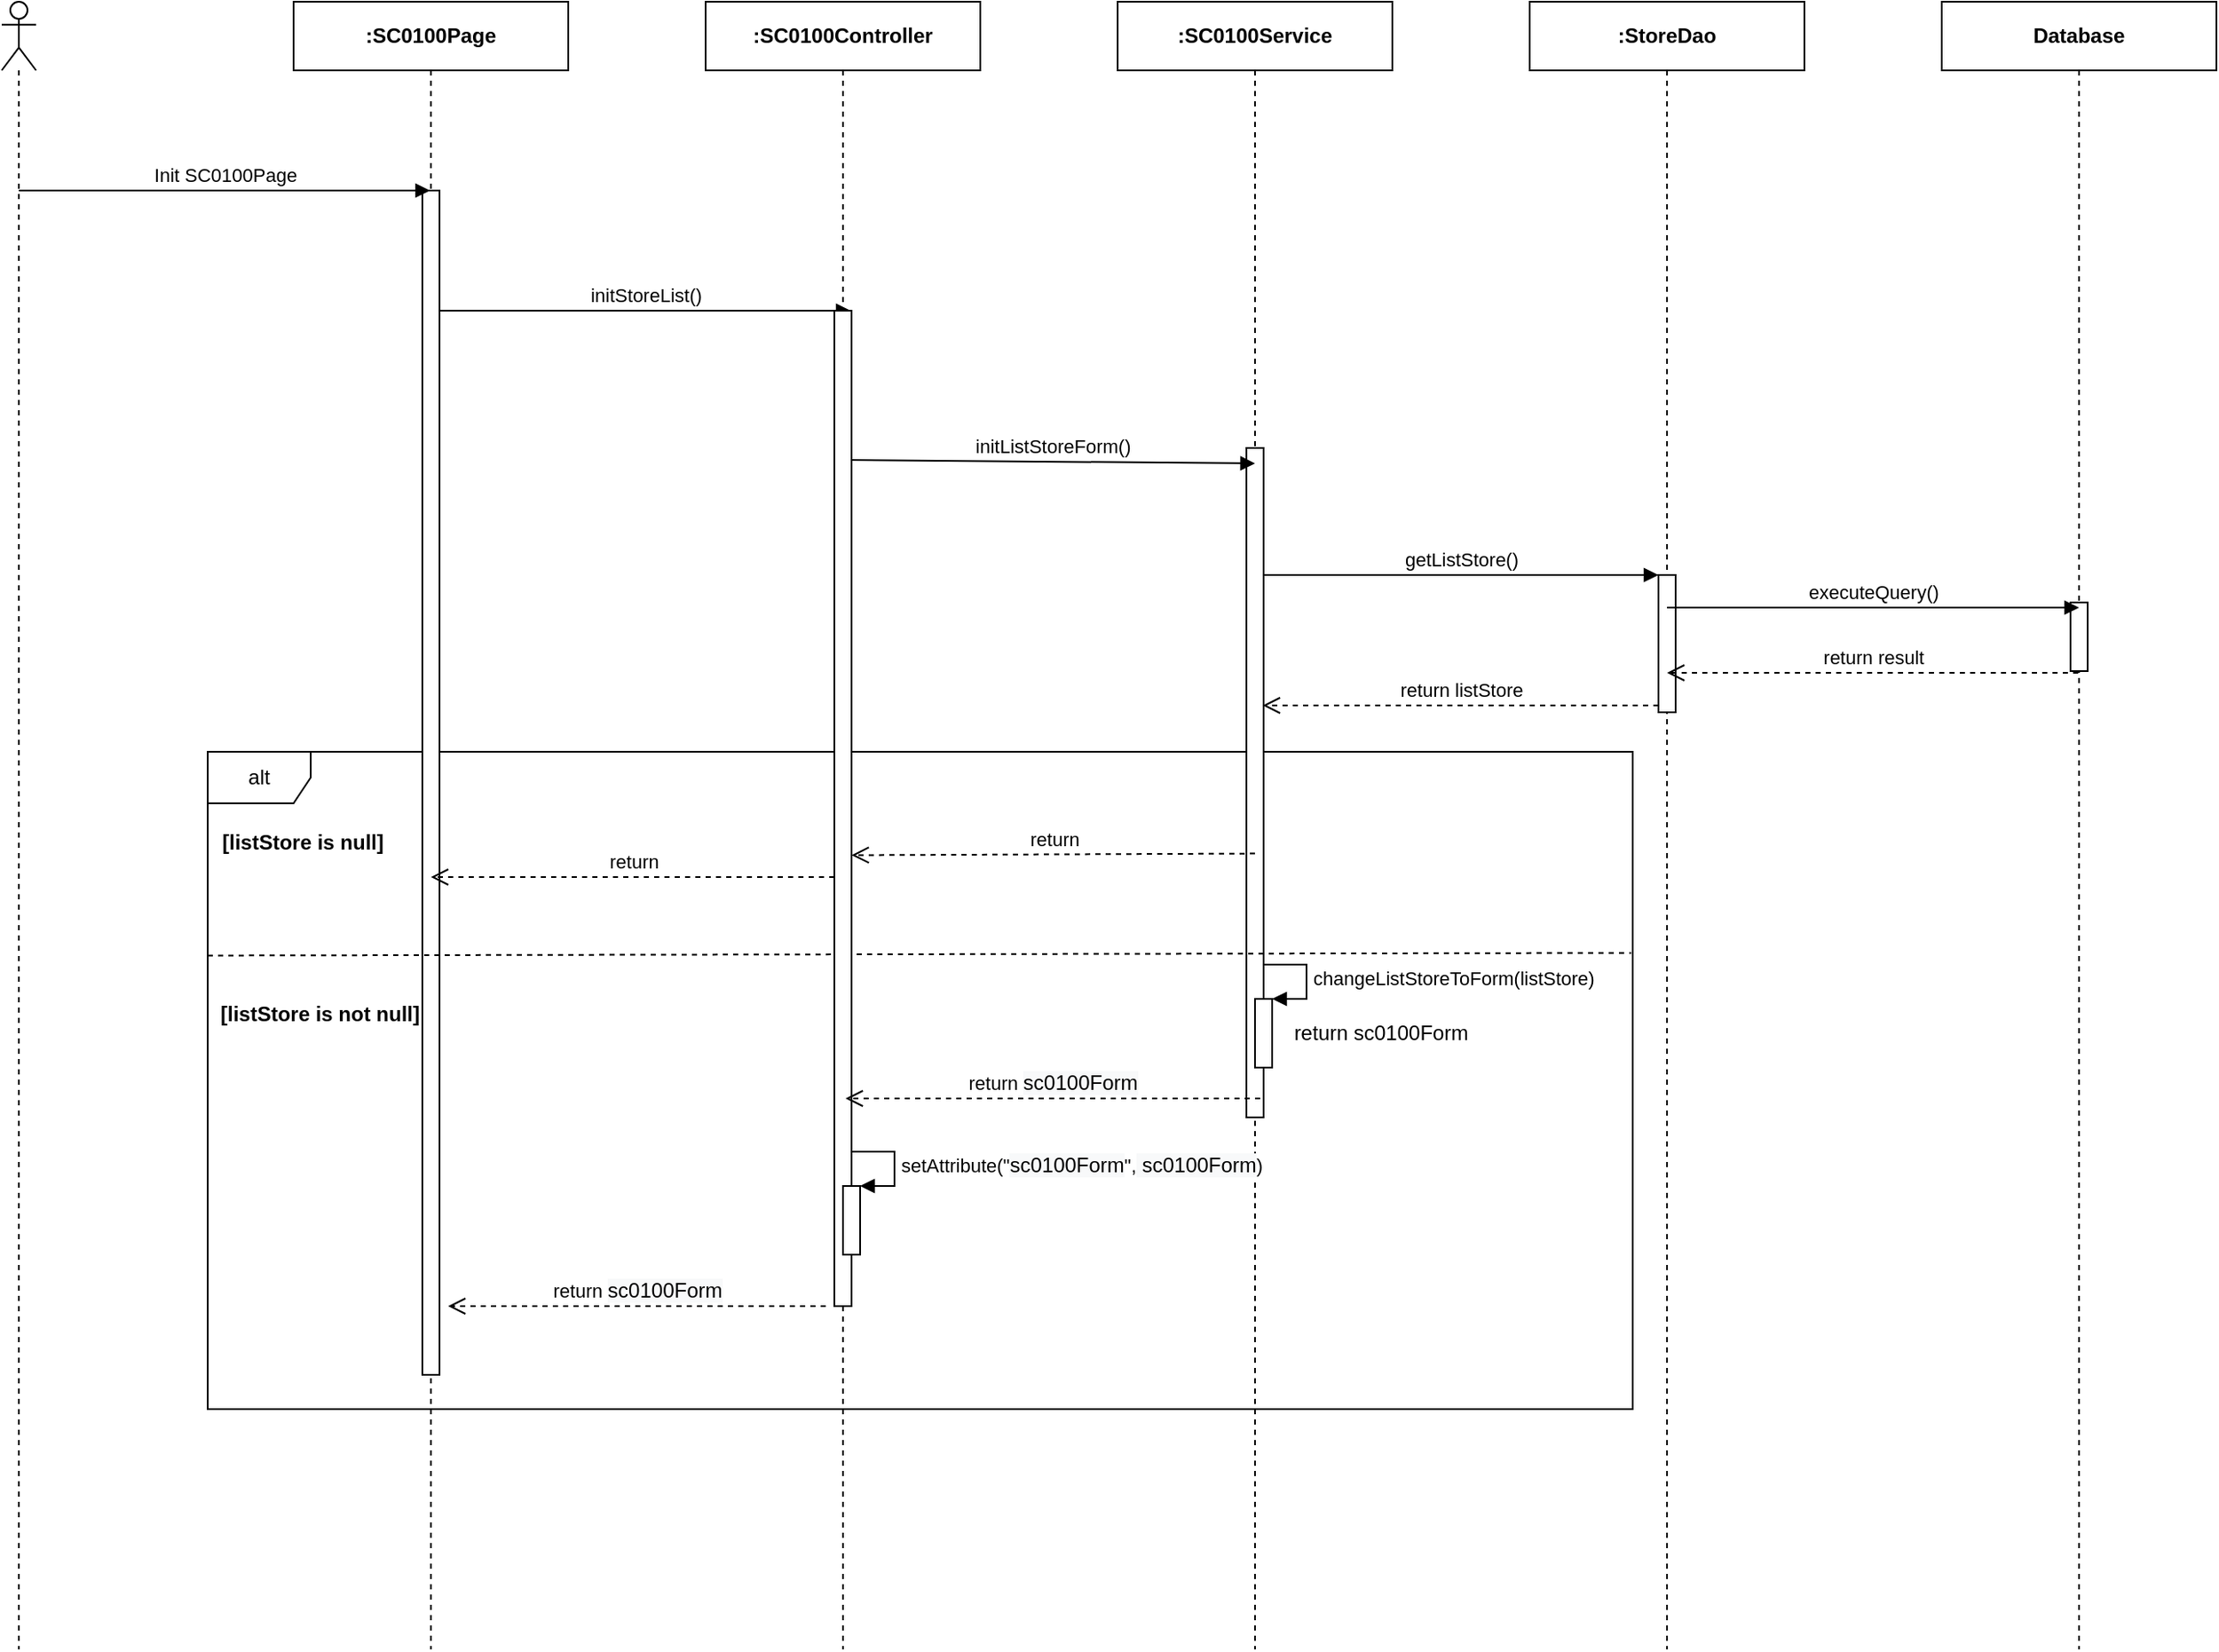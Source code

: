 <mxfile version="14.4.3" type="device" pages="4"><diagram id="wHq_GUpCLwb_WEBsNfPQ" name="Ev01"><mxGraphModel dx="1346" dy="748" grid="1" gridSize="10" guides="1" tooltips="1" connect="1" arrows="1" fold="1" page="1" pageScale="1" pageWidth="850" pageHeight="1100" math="0" shadow="0"><root><mxCell id="0"/><mxCell id="1" parent="0"/><mxCell id="9XQILMA4WKmDtfyLMb0D-90" value="alt" style="shape=umlFrame;whiteSpace=wrap;html=1;" parent="1" vertex="1"><mxGeometry x="430" y="517" width="830" height="383" as="geometry"/></mxCell><mxCell id="9XQILMA4WKmDtfyLMb0D-38" value="" style="shape=umlLifeline;participant=umlActor;perimeter=lifelinePerimeter;whiteSpace=wrap;html=1;container=1;collapsible=0;recursiveResize=0;verticalAlign=top;spacingTop=36;outlineConnect=0;" parent="1" vertex="1"><mxGeometry x="310" y="80" width="20" height="960" as="geometry"/></mxCell><mxCell id="9XQILMA4WKmDtfyLMb0D-39" value="&lt;b&gt;:SC0100Page&lt;/b&gt;" style="shape=umlLifeline;perimeter=lifelinePerimeter;whiteSpace=wrap;html=1;container=1;collapsible=0;recursiveResize=0;outlineConnect=0;" parent="1" vertex="1"><mxGeometry x="480" y="80" width="160" height="960" as="geometry"/></mxCell><mxCell id="9XQILMA4WKmDtfyLMb0D-40" value="" style="html=1;points=[];perimeter=orthogonalPerimeter;" parent="9XQILMA4WKmDtfyLMb0D-39" vertex="1"><mxGeometry x="75" y="110" width="10" height="690" as="geometry"/></mxCell><mxCell id="9XQILMA4WKmDtfyLMb0D-41" value="&lt;b&gt;:StoreDao&lt;/b&gt;" style="shape=umlLifeline;perimeter=lifelinePerimeter;whiteSpace=wrap;html=1;container=1;collapsible=0;recursiveResize=0;outlineConnect=0;" parent="1" vertex="1"><mxGeometry x="1200" y="80" width="160" height="960" as="geometry"/></mxCell><mxCell id="9XQILMA4WKmDtfyLMb0D-85" value="" style="html=1;points=[];perimeter=orthogonalPerimeter;" parent="9XQILMA4WKmDtfyLMb0D-41" vertex="1"><mxGeometry x="75" y="334" width="10" height="80" as="geometry"/></mxCell><mxCell id="9XQILMA4WKmDtfyLMb0D-42" value="&lt;b&gt;:&lt;/b&gt;&lt;b&gt;SC0100&lt;/b&gt;&lt;b&gt;Service&lt;/b&gt;" style="shape=umlLifeline;perimeter=lifelinePerimeter;whiteSpace=wrap;html=1;container=1;collapsible=0;recursiveResize=0;outlineConnect=0;" parent="1" vertex="1"><mxGeometry x="960" y="80" width="160" height="960" as="geometry"/></mxCell><mxCell id="9XQILMA4WKmDtfyLMb0D-43" value="" style="html=1;points=[];perimeter=orthogonalPerimeter;" parent="9XQILMA4WKmDtfyLMb0D-42" vertex="1"><mxGeometry x="75" y="260" width="10" height="390" as="geometry"/></mxCell><mxCell id="9XQILMA4WKmDtfyLMb0D-47" value="Init SC0100Page" style="html=1;verticalAlign=bottom;endArrow=block;" parent="1" target="9XQILMA4WKmDtfyLMb0D-39" edge="1"><mxGeometry width="80" relative="1" as="geometry"><mxPoint x="320" y="190" as="sourcePoint"/><mxPoint x="400" y="190" as="targetPoint"/></mxGeometry></mxCell><mxCell id="9XQILMA4WKmDtfyLMb0D-48" value="initStoreList()" style="html=1;verticalAlign=bottom;endArrow=block;" parent="1" edge="1"><mxGeometry width="80" relative="1" as="geometry"><mxPoint x="565" y="260.0" as="sourcePoint"/><mxPoint x="804.5" y="260.0" as="targetPoint"/></mxGeometry></mxCell><mxCell id="9XQILMA4WKmDtfyLMb0D-56" value="initListStoreForm()" style="html=1;verticalAlign=bottom;endArrow=block;" parent="1" edge="1"><mxGeometry relative="1" as="geometry"><mxPoint x="805" y="347.0" as="sourcePoint"/><mxPoint x="1040" y="349" as="targetPoint"/></mxGeometry></mxCell><mxCell id="9XQILMA4WKmDtfyLMb0D-86" value="getListStore()" style="html=1;verticalAlign=bottom;endArrow=block;entryX=0;entryY=0;" parent="1" target="9XQILMA4WKmDtfyLMb0D-85" edge="1"><mxGeometry relative="1" as="geometry"><mxPoint x="1044.5" y="414" as="sourcePoint"/></mxGeometry></mxCell><mxCell id="9XQILMA4WKmDtfyLMb0D-87" value="return listStore" style="html=1;verticalAlign=bottom;endArrow=open;dashed=1;endSize=8;exitX=0;exitY=0.95;" parent="1" source="9XQILMA4WKmDtfyLMb0D-85" edge="1"><mxGeometry relative="1" as="geometry"><mxPoint x="1044.5" y="490" as="targetPoint"/></mxGeometry></mxCell><mxCell id="9XQILMA4WKmDtfyLMb0D-91" value="[listStore is not null]" style="text;html=1;align=center;verticalAlign=middle;resizable=0;points=[];autosize=1;fontStyle=1" parent="1" vertex="1"><mxGeometry x="430" y="660" width="130" height="20" as="geometry"/></mxCell><mxCell id="WH385wiq3XeeZj-4mPaq-1" value="&lt;b&gt;Database&lt;/b&gt;" style="shape=umlLifeline;perimeter=lifelinePerimeter;whiteSpace=wrap;html=1;container=1;collapsible=0;recursiveResize=0;outlineConnect=0;" parent="1" vertex="1"><mxGeometry x="1440" y="80" width="160" height="960" as="geometry"/></mxCell><mxCell id="WH385wiq3XeeZj-4mPaq-2" value="" style="html=1;points=[];perimeter=orthogonalPerimeter;" parent="WH385wiq3XeeZj-4mPaq-1" vertex="1"><mxGeometry x="75" y="350" width="10" height="40" as="geometry"/></mxCell><mxCell id="WH385wiq3XeeZj-4mPaq-3" value="executeQuery()" style="html=1;verticalAlign=bottom;endArrow=block;" parent="1" edge="1"><mxGeometry relative="1" as="geometry"><mxPoint x="1280" y="433" as="sourcePoint"/><mxPoint x="1520" y="433" as="targetPoint"/></mxGeometry></mxCell><mxCell id="WH385wiq3XeeZj-4mPaq-4" value="return result" style="html=1;verticalAlign=bottom;endArrow=open;dashed=1;endSize=8;" parent="1" source="WH385wiq3XeeZj-4mPaq-1" edge="1"><mxGeometry relative="1" as="geometry"><mxPoint x="1280" y="471" as="targetPoint"/><mxPoint x="1510.5" y="471.0" as="sourcePoint"/></mxGeometry></mxCell><mxCell id="WH385wiq3XeeZj-4mPaq-6" value="return" style="html=1;verticalAlign=bottom;endArrow=open;dashed=1;endSize=8;entryX=1;entryY=0.547;entryDx=0;entryDy=0;entryPerimeter=0;" parent="1" target="9XQILMA4WKmDtfyLMb0D-46" edge="1"><mxGeometry relative="1" as="geometry"><mxPoint x="798.5" y="576.29" as="targetPoint"/><mxPoint x="1040" y="576.29" as="sourcePoint"/></mxGeometry></mxCell><mxCell id="WH385wiq3XeeZj-4mPaq-8" value="" style="endArrow=none;dashed=1;html=1;exitX=0;exitY=0.31;exitDx=0;exitDy=0;exitPerimeter=0;entryX=0.999;entryY=0.306;entryDx=0;entryDy=0;entryPerimeter=0;" parent="1" source="9XQILMA4WKmDtfyLMb0D-90" target="9XQILMA4WKmDtfyLMb0D-90" edge="1"><mxGeometry width="50" height="50" relative="1" as="geometry"><mxPoint x="930" y="660" as="sourcePoint"/><mxPoint x="980" y="610" as="targetPoint"/></mxGeometry></mxCell><mxCell id="WH385wiq3XeeZj-4mPaq-9" value="[listStore is null]" style="text;html=1;align=center;verticalAlign=middle;resizable=0;points=[];autosize=1;fontStyle=1" parent="1" vertex="1"><mxGeometry x="430" y="560" width="110" height="20" as="geometry"/></mxCell><mxCell id="boW8VJkFCoi7KBbxga1j-1" value="return" style="html=1;verticalAlign=bottom;endArrow=open;dashed=1;endSize=8;" parent="1" edge="1"><mxGeometry relative="1" as="geometry"><mxPoint x="795" y="590.0" as="sourcePoint"/><mxPoint x="560" y="590.0" as="targetPoint"/></mxGeometry></mxCell><mxCell id="4w88_kXgNoI5SSTkoa3y-1" value="return&amp;nbsp;&lt;span style=&quot;font-size: 12px ; background-color: rgb(248 , 249 , 250)&quot;&gt;sc0100Form&lt;/span&gt;" style="html=1;verticalAlign=bottom;endArrow=open;dashed=1;endSize=8;" parent="1" edge="1"><mxGeometry relative="1" as="geometry"><mxPoint x="570" y="840.0" as="targetPoint"/><mxPoint x="790" y="840" as="sourcePoint"/></mxGeometry></mxCell><mxCell id="9XQILMA4WKmDtfyLMb0D-45" value="&lt;b&gt;:SC0100Controller&lt;/b&gt;" style="shape=umlLifeline;perimeter=lifelinePerimeter;whiteSpace=wrap;html=1;container=1;collapsible=0;recursiveResize=0;outlineConnect=0;" parent="1" vertex="1"><mxGeometry x="720" y="80" width="160" height="960" as="geometry"/></mxCell><mxCell id="9XQILMA4WKmDtfyLMb0D-46" value="" style="html=1;points=[];perimeter=orthogonalPerimeter;" parent="9XQILMA4WKmDtfyLMb0D-45" vertex="1"><mxGeometry x="75" y="180" width="10" height="580" as="geometry"/></mxCell><mxCell id="9XQILMA4WKmDtfyLMb0D-57" value="return&amp;nbsp;&lt;span style=&quot;font-size: 12px ; background-color: rgb(248 , 249 , 250)&quot;&gt;sc0100Form&lt;/span&gt;" style="html=1;verticalAlign=bottom;endArrow=open;dashed=1;endSize=8;" parent="9XQILMA4WKmDtfyLMb0D-45" edge="1"><mxGeometry relative="1" as="geometry"><mxPoint x="81.5" y="639.0" as="targetPoint"/><mxPoint x="323" y="639" as="sourcePoint"/></mxGeometry></mxCell><mxCell id="9XQILMA4WKmDtfyLMb0D-92" value="" style="html=1;points=[];perimeter=orthogonalPerimeter;" parent="9XQILMA4WKmDtfyLMb0D-45" vertex="1"><mxGeometry x="320" y="581" width="10" height="40" as="geometry"/></mxCell><mxCell id="9XQILMA4WKmDtfyLMb0D-93" value="changeListStoreToForm(listStore)" style="edgeStyle=orthogonalEdgeStyle;html=1;align=left;spacingLeft=2;endArrow=block;rounded=0;entryX=1;entryY=0;" parent="9XQILMA4WKmDtfyLMb0D-45" target="9XQILMA4WKmDtfyLMb0D-92" edge="1"><mxGeometry relative="1" as="geometry"><mxPoint x="325" y="561" as="sourcePoint"/><Array as="points"><mxPoint x="350" y="561"/></Array></mxGeometry></mxCell><mxCell id="9XQILMA4WKmDtfyLMb0D-94" value="return sc0100Form" style="text;html=1;align=center;verticalAlign=middle;resizable=0;points=[];autosize=1;" parent="9XQILMA4WKmDtfyLMb0D-45" vertex="1"><mxGeometry x="333" y="591" width="120" height="20" as="geometry"/></mxCell><mxCell id="VSy7V-Xxc6miSWevVXyU-4" value="" style="html=1;points=[];perimeter=orthogonalPerimeter;" parent="1" vertex="1"><mxGeometry x="800" y="770.0" width="10" height="40" as="geometry"/></mxCell><mxCell id="VSy7V-Xxc6miSWevVXyU-5" value="&lt;div style=&quot;text-align: center&quot;&gt;setAttribute(&quot;&lt;span style=&quot;font-size: 12px ; text-align: center ; background-color: rgb(248 , 249 , 250)&quot;&gt;sc0100Form&lt;/span&gt;&quot;,&lt;span style=&quot;font-size: 12px ; background-color: rgb(248 , 249 , 250)&quot;&gt;&amp;nbsp;sc0100Form&lt;/span&gt;)&lt;/div&gt;" style="edgeStyle=orthogonalEdgeStyle;html=1;align=left;spacingLeft=2;endArrow=block;rounded=0;entryX=1;entryY=0;" parent="1" target="VSy7V-Xxc6miSWevVXyU-4" edge="1"><mxGeometry relative="1" as="geometry"><mxPoint x="805" y="750" as="sourcePoint"/><Array as="points"><mxPoint x="830" y="750.0"/></Array></mxGeometry></mxCell></root></mxGraphModel></diagram><diagram id="xNmE829zPFjfLz6cjMA8" name="Ev02"><mxGraphModel dx="1346" dy="748" grid="1" gridSize="10" guides="1" tooltips="1" connect="1" arrows="1" fold="1" page="1" pageScale="1" pageWidth="850" pageHeight="1100" math="0" shadow="0"><root><mxCell id="YrnJ8M4rHQbon-d3SkMp-0"/><mxCell id="YrnJ8M4rHQbon-d3SkMp-1" parent="YrnJ8M4rHQbon-d3SkMp-0"/><mxCell id="sQ26h-Pe0SNky6DF2hsJ-31" value="alt" style="shape=umlFrame;whiteSpace=wrap;html=1;" parent="YrnJ8M4rHQbon-d3SkMp-1" vertex="1"><mxGeometry x="240" y="300" width="1370" height="980" as="geometry"/></mxCell><mxCell id="QVYMBbnZmLVDujNtarnH-0" value="alt" style="shape=umlFrame;whiteSpace=wrap;html=1;" parent="YrnJ8M4rHQbon-d3SkMp-1" vertex="1"><mxGeometry x="430" y="800" width="830" height="320" as="geometry"/></mxCell><mxCell id="sQ26h-Pe0SNky6DF2hsJ-0" value="" style="shape=umlLifeline;participant=umlActor;perimeter=lifelinePerimeter;whiteSpace=wrap;html=1;container=1;collapsible=0;recursiveResize=0;verticalAlign=top;spacingTop=36;outlineConnect=0;" parent="YrnJ8M4rHQbon-d3SkMp-1" vertex="1"><mxGeometry x="310" y="80" width="20" height="1200" as="geometry"/></mxCell><mxCell id="sQ26h-Pe0SNky6DF2hsJ-1" value="&lt;b&gt;:SC0100Page&lt;/b&gt;" style="shape=umlLifeline;perimeter=lifelinePerimeter;whiteSpace=wrap;html=1;container=1;collapsible=0;recursiveResize=0;outlineConnect=0;" parent="YrnJ8M4rHQbon-d3SkMp-1" vertex="1"><mxGeometry x="480" y="80" width="160" height="1200" as="geometry"/></mxCell><mxCell id="sQ26h-Pe0SNky6DF2hsJ-2" value="" style="html=1;points=[];perimeter=orthogonalPerimeter;" parent="sQ26h-Pe0SNky6DF2hsJ-1" vertex="1"><mxGeometry x="75" y="110" width="10" height="910" as="geometry"/></mxCell><mxCell id="sQ26h-Pe0SNky6DF2hsJ-3" value="&lt;b&gt;:StoreDao&lt;/b&gt;" style="shape=umlLifeline;perimeter=lifelinePerimeter;whiteSpace=wrap;html=1;container=1;collapsible=0;recursiveResize=0;outlineConnect=0;" parent="YrnJ8M4rHQbon-d3SkMp-1" vertex="1"><mxGeometry x="1200" y="80" width="160" height="1200" as="geometry"/></mxCell><mxCell id="sQ26h-Pe0SNky6DF2hsJ-4" value="" style="html=1;points=[];perimeter=orthogonalPerimeter;" parent="sQ26h-Pe0SNky6DF2hsJ-3" vertex="1"><mxGeometry x="75" y="592" width="10" height="80" as="geometry"/></mxCell><mxCell id="sQ26h-Pe0SNky6DF2hsJ-5" value="&lt;b&gt;:&lt;/b&gt;&lt;b&gt;SC0100&lt;/b&gt;&lt;b&gt;Service&lt;/b&gt;" style="shape=umlLifeline;perimeter=lifelinePerimeter;whiteSpace=wrap;html=1;container=1;collapsible=0;recursiveResize=0;outlineConnect=0;" parent="YrnJ8M4rHQbon-d3SkMp-1" vertex="1"><mxGeometry x="960" y="80" width="160" height="1200" as="geometry"/></mxCell><mxCell id="sQ26h-Pe0SNky6DF2hsJ-6" value="" style="html=1;points=[];perimeter=orthogonalPerimeter;" parent="sQ26h-Pe0SNky6DF2hsJ-5" vertex="1"><mxGeometry x="75" y="518" width="10" height="402" as="geometry"/></mxCell><mxCell id="sQ26h-Pe0SNky6DF2hsJ-7" value="&lt;b&gt;:SC0100Controller&lt;/b&gt;" style="shape=umlLifeline;perimeter=lifelinePerimeter;whiteSpace=wrap;html=1;container=1;collapsible=0;recursiveResize=0;outlineConnect=0;" parent="YrnJ8M4rHQbon-d3SkMp-1" vertex="1"><mxGeometry x="720" y="80" width="160" height="1200" as="geometry"/></mxCell><mxCell id="sQ26h-Pe0SNky6DF2hsJ-8" value="" style="html=1;points=[];perimeter=orthogonalPerimeter;" parent="sQ26h-Pe0SNky6DF2hsJ-7" vertex="1"><mxGeometry x="75" y="438" width="10" height="572" as="geometry"/></mxCell><mxCell id="sQ26h-Pe0SNky6DF2hsJ-11" value="Click Button Search" style="html=1;verticalAlign=bottom;endArrow=block;" parent="YrnJ8M4rHQbon-d3SkMp-1" target="sQ26h-Pe0SNky6DF2hsJ-1" edge="1"><mxGeometry width="80" relative="1" as="geometry"><mxPoint x="320" y="190" as="sourcePoint"/><mxPoint x="400" y="190" as="targetPoint"/></mxGeometry></mxCell><mxCell id="sQ26h-Pe0SNky6DF2hsJ-12" value="doSearch&lt;span style=&quot;text-align: left&quot;&gt;Store&lt;/span&gt;(param)" style="html=1;verticalAlign=bottom;endArrow=block;" parent="YrnJ8M4rHQbon-d3SkMp-1" edge="1"><mxGeometry width="80" relative="1" as="geometry"><mxPoint x="565" y="518.0" as="sourcePoint"/><mxPoint x="804.5" y="518.0" as="targetPoint"/></mxGeometry></mxCell><mxCell id="sQ26h-Pe0SNky6DF2hsJ-13" value="doSearch&lt;span style=&quot;text-align: left&quot;&gt;Store&lt;/span&gt;(param)" style="html=1;verticalAlign=bottom;endArrow=block;" parent="YrnJ8M4rHQbon-d3SkMp-1" edge="1"><mxGeometry relative="1" as="geometry"><mxPoint x="805" y="605.0" as="sourcePoint"/><mxPoint x="1040" y="607" as="targetPoint"/></mxGeometry></mxCell><mxCell id="sQ26h-Pe0SNky6DF2hsJ-15" value="return" style="html=1;verticalAlign=bottom;endArrow=open;dashed=1;endSize=8;" parent="YrnJ8M4rHQbon-d3SkMp-1" edge="1"><mxGeometry relative="1" as="geometry"><mxPoint x="800" y="870.0" as="sourcePoint"/><mxPoint x="565" y="870.0" as="targetPoint"/></mxGeometry></mxCell><mxCell id="sQ26h-Pe0SNky6DF2hsJ-17" value="doSearch&lt;span style=&quot;text-align: left&quot;&gt;Store&lt;/span&gt;(param)" style="html=1;verticalAlign=bottom;endArrow=block;entryX=0;entryY=0;" parent="YrnJ8M4rHQbon-d3SkMp-1" target="sQ26h-Pe0SNky6DF2hsJ-4" edge="1"><mxGeometry relative="1" as="geometry"><mxPoint x="1044.5" y="672" as="sourcePoint"/></mxGeometry></mxCell><mxCell id="sQ26h-Pe0SNky6DF2hsJ-18" value="return listStore" style="html=1;verticalAlign=bottom;endArrow=open;dashed=1;endSize=8;exitX=0;exitY=0.95;" parent="YrnJ8M4rHQbon-d3SkMp-1" source="sQ26h-Pe0SNky6DF2hsJ-4" edge="1"><mxGeometry relative="1" as="geometry"><mxPoint x="1044.5" y="748" as="targetPoint"/></mxGeometry></mxCell><mxCell id="sQ26h-Pe0SNky6DF2hsJ-24" value="" style="html=1;points=[];perimeter=orthogonalPerimeter;" parent="YrnJ8M4rHQbon-d3SkMp-1" vertex="1"><mxGeometry x="560" y="250" width="10" height="40" as="geometry"/></mxCell><mxCell id="sQ26h-Pe0SNky6DF2hsJ-25" value="checkForm()" style="edgeStyle=orthogonalEdgeStyle;html=1;align=left;spacingLeft=2;endArrow=block;rounded=0;entryX=1;entryY=0;" parent="YrnJ8M4rHQbon-d3SkMp-1" target="sQ26h-Pe0SNky6DF2hsJ-24" edge="1"><mxGeometry relative="1" as="geometry"><mxPoint x="565" y="230" as="sourcePoint"/><Array as="points"><mxPoint x="590" y="230"/></Array></mxGeometry></mxCell><mxCell id="sQ26h-Pe0SNky6DF2hsJ-26" value="return checkRes" style="text;html=1;align=center;verticalAlign=middle;resizable=0;points=[];autosize=1;" parent="YrnJ8M4rHQbon-d3SkMp-1" vertex="1"><mxGeometry x="570" y="250" width="100" height="20" as="geometry"/></mxCell><mxCell id="sQ26h-Pe0SNky6DF2hsJ-27" value="&lt;b&gt;[checkRes is false]&lt;/b&gt;" style="text;html=1;align=center;verticalAlign=middle;resizable=0;points=[];autosize=1;" parent="YrnJ8M4rHQbon-d3SkMp-1" vertex="1"><mxGeometry x="377.5" y="318" width="120" height="20" as="geometry"/></mxCell><mxCell id="sQ26h-Pe0SNky6DF2hsJ-28" value="" style="html=1;points=[];perimeter=orthogonalPerimeter;" parent="YrnJ8M4rHQbon-d3SkMp-1" vertex="1"><mxGeometry x="560" y="360" width="10" height="40" as="geometry"/></mxCell><mxCell id="sQ26h-Pe0SNky6DF2hsJ-29" value="setAttribute(error,msg)" style="edgeStyle=orthogonalEdgeStyle;html=1;align=left;spacingLeft=2;endArrow=block;rounded=0;entryX=1;entryY=0;" parent="YrnJ8M4rHQbon-d3SkMp-1" target="sQ26h-Pe0SNky6DF2hsJ-28" edge="1"><mxGeometry relative="1" as="geometry"><mxPoint x="565" y="340" as="sourcePoint"/><Array as="points"><mxPoint x="590" y="340"/></Array></mxGeometry></mxCell><mxCell id="sQ26h-Pe0SNky6DF2hsJ-32" value="" style="endArrow=none;dashed=1;html=1;exitX=0;exitY=0.126;exitDx=0;exitDy=0;exitPerimeter=0;entryX=1.003;entryY=0.15;entryDx=0;entryDy=0;entryPerimeter=0;" parent="YrnJ8M4rHQbon-d3SkMp-1" target="sQ26h-Pe0SNky6DF2hsJ-31" edge="1"><mxGeometry width="50" height="50" relative="1" as="geometry"><mxPoint x="240" y="447.36" as="sourcePoint"/><mxPoint x="1360" y="446" as="targetPoint"/></mxGeometry></mxCell><mxCell id="WDjCTiTvZcfJaQpKvJBb-0" value="&lt;b&gt;[checkRes is true]&lt;/b&gt;" style="text;html=1;align=center;verticalAlign=middle;resizable=0;points=[];autosize=1;" parent="YrnJ8M4rHQbon-d3SkMp-1" vertex="1"><mxGeometry x="377.5" y="464" width="120" height="20" as="geometry"/></mxCell><mxCell id="ABd8y5h7HuWktybN86do-0" value="&lt;b&gt;Database&lt;/b&gt;" style="shape=umlLifeline;perimeter=lifelinePerimeter;whiteSpace=wrap;html=1;container=1;collapsible=0;recursiveResize=0;outlineConnect=0;" parent="YrnJ8M4rHQbon-d3SkMp-1" vertex="1"><mxGeometry x="1440" y="80" width="160" height="1200" as="geometry"/></mxCell><mxCell id="ABd8y5h7HuWktybN86do-1" value="" style="html=1;points=[];perimeter=orthogonalPerimeter;" parent="ABd8y5h7HuWktybN86do-0" vertex="1"><mxGeometry x="75" y="610" width="10" height="40" as="geometry"/></mxCell><mxCell id="ABd8y5h7HuWktybN86do-2" value="executeQuery()" style="html=1;verticalAlign=bottom;endArrow=block;" parent="YrnJ8M4rHQbon-d3SkMp-1" edge="1"><mxGeometry relative="1" as="geometry"><mxPoint x="1280" y="693" as="sourcePoint"/><mxPoint x="1520" y="693" as="targetPoint"/></mxGeometry></mxCell><mxCell id="obUDDUpchN8RsMKQFKgT-0" value="return result" style="html=1;verticalAlign=bottom;endArrow=open;dashed=1;endSize=8;" parent="YrnJ8M4rHQbon-d3SkMp-1" edge="1"><mxGeometry relative="1" as="geometry"><mxPoint x="1280" y="730" as="targetPoint"/><mxPoint x="1514.5" y="730" as="sourcePoint"/></mxGeometry></mxCell><mxCell id="QVYMBbnZmLVDujNtarnH-3" value="return&amp;nbsp;&lt;span style=&quot;font-size: 12px ; background-color: rgb(248 , 249 , 250)&quot;&gt;sc0100Form&lt;/span&gt;" style="html=1;verticalAlign=bottom;endArrow=open;dashed=1;endSize=8;" parent="YrnJ8M4rHQbon-d3SkMp-1" edge="1"><mxGeometry relative="1" as="geometry"><mxPoint x="801.5" y="983.0" as="targetPoint"/><mxPoint x="1043" y="983" as="sourcePoint"/></mxGeometry></mxCell><mxCell id="QVYMBbnZmLVDujNtarnH-4" value="" style="html=1;points=[];perimeter=orthogonalPerimeter;" parent="YrnJ8M4rHQbon-d3SkMp-1" vertex="1"><mxGeometry x="1040" y="934" width="10" height="40" as="geometry"/></mxCell><mxCell id="QVYMBbnZmLVDujNtarnH-5" value="changeListStoreToForm(listStore)" style="edgeStyle=orthogonalEdgeStyle;html=1;align=left;spacingLeft=2;endArrow=block;rounded=0;entryX=1;entryY=0;" parent="YrnJ8M4rHQbon-d3SkMp-1" target="QVYMBbnZmLVDujNtarnH-4" edge="1"><mxGeometry relative="1" as="geometry"><mxPoint x="1045" y="914" as="sourcePoint"/><Array as="points"><mxPoint x="1070" y="914"/></Array></mxGeometry></mxCell><mxCell id="QVYMBbnZmLVDujNtarnH-6" value="return sc0100Form" style="text;html=1;align=center;verticalAlign=middle;resizable=0;points=[];autosize=1;" parent="YrnJ8M4rHQbon-d3SkMp-1" vertex="1"><mxGeometry x="1053" y="944" width="120" height="20" as="geometry"/></mxCell><mxCell id="QVYMBbnZmLVDujNtarnH-7" value="[listStore is not null]" style="text;html=1;align=center;verticalAlign=middle;resizable=0;points=[];autosize=1;fontStyle=1" parent="YrnJ8M4rHQbon-d3SkMp-1" vertex="1"><mxGeometry x="430" y="944" width="130" height="20" as="geometry"/></mxCell><mxCell id="QVYMBbnZmLVDujNtarnH-8" value="return" style="html=1;verticalAlign=bottom;endArrow=open;dashed=1;endSize=8;" parent="YrnJ8M4rHQbon-d3SkMp-1" edge="1"><mxGeometry relative="1" as="geometry"><mxPoint x="798.5" y="849.29" as="targetPoint"/><mxPoint x="1040" y="849.29" as="sourcePoint"/></mxGeometry></mxCell><mxCell id="QVYMBbnZmLVDujNtarnH-10" value="[listStore is null]" style="text;html=1;align=center;verticalAlign=middle;resizable=0;points=[];autosize=1;fontStyle=1" parent="YrnJ8M4rHQbon-d3SkMp-1" vertex="1"><mxGeometry x="430" y="830" width="110" height="20" as="geometry"/></mxCell><mxCell id="RnQi4VhDV2aZVSUBjope-0" value="return&amp;nbsp;&lt;span style=&quot;font-size: 12px ; background-color: rgb(248 , 249 , 250)&quot;&gt;sc0100Form&lt;/span&gt;" style="html=1;verticalAlign=bottom;endArrow=open;dashed=1;endSize=8;" parent="YrnJ8M4rHQbon-d3SkMp-1" edge="1"><mxGeometry relative="1" as="geometry"><mxPoint x="570" y="1090.0" as="targetPoint"/><mxPoint x="791.5" y="1090" as="sourcePoint"/><Array as="points"><mxPoint x="690" y="1090"/></Array></mxGeometry></mxCell><mxCell id="QVYMBbnZmLVDujNtarnH-9" value="" style="endArrow=none;dashed=1;html=1;exitX=0;exitY=0.31;exitDx=0;exitDy=0;exitPerimeter=0;entryX=0.999;entryY=0.306;entryDx=0;entryDy=0;entryPerimeter=0;" parent="YrnJ8M4rHQbon-d3SkMp-1" source="QVYMBbnZmLVDujNtarnH-0" target="QVYMBbnZmLVDujNtarnH-0" edge="1"><mxGeometry width="50" height="50" relative="1" as="geometry"><mxPoint x="930" y="933" as="sourcePoint"/><mxPoint x="980" y="883" as="targetPoint"/></mxGeometry></mxCell><mxCell id="o-gyX7JKvcAxqtryANx7-0" value="" style="html=1;points=[];perimeter=orthogonalPerimeter;" parent="YrnJ8M4rHQbon-d3SkMp-1" vertex="1"><mxGeometry x="800" y="1030" width="10" height="40" as="geometry"/></mxCell><mxCell id="o-gyX7JKvcAxqtryANx7-1" value="setAttribute(&quot;&lt;span style=&quot;font-size: 12px ; text-align: center ; background-color: rgb(248 , 249 , 250)&quot;&gt;sc0100Form&lt;/span&gt;&quot;,&lt;span style=&quot;font-size: 12px ; text-align: center ; background-color: rgb(248 , 249 , 250)&quot;&gt;sc0100Form&lt;/span&gt;)" style="edgeStyle=orthogonalEdgeStyle;html=1;align=left;spacingLeft=2;endArrow=block;rounded=0;entryX=1;entryY=0;" parent="YrnJ8M4rHQbon-d3SkMp-1" target="o-gyX7JKvcAxqtryANx7-0" edge="1"><mxGeometry relative="1" as="geometry"><mxPoint x="805" y="1010" as="sourcePoint"/><Array as="points"><mxPoint x="830" y="1010.0"/></Array></mxGeometry></mxCell></root></mxGraphModel></diagram><diagram id="liuN8tBjPDXeYAoQYkZP" name="Ev03"><mxGraphModel dx="1346" dy="748" grid="1" gridSize="10" guides="1" tooltips="1" connect="1" arrows="1" fold="1" page="1" pageScale="1" pageWidth="850" pageHeight="1100" math="0" shadow="0"><root><mxCell id="62_XmS3_j5A-q7PGP0yd-0"/><mxCell id="62_XmS3_j5A-q7PGP0yd-1" parent="62_XmS3_j5A-q7PGP0yd-0"/><mxCell id="LZCd8p4bOD--HeQ5prAU-0" value="" style="shape=umlLifeline;participant=umlActor;perimeter=lifelinePerimeter;whiteSpace=wrap;html=1;container=1;collapsible=0;recursiveResize=0;verticalAlign=top;spacingTop=36;outlineConnect=0;" parent="62_XmS3_j5A-q7PGP0yd-1" vertex="1"><mxGeometry x="310" y="80" width="20" height="320" as="geometry"/></mxCell><mxCell id="LZCd8p4bOD--HeQ5prAU-1" value="&lt;b&gt;:SC0100Page&lt;/b&gt;" style="shape=umlLifeline;perimeter=lifelinePerimeter;whiteSpace=wrap;html=1;container=1;collapsible=0;recursiveResize=0;outlineConnect=0;" parent="62_XmS3_j5A-q7PGP0yd-1" vertex="1"><mxGeometry x="480" y="80" width="160" height="320" as="geometry"/></mxCell><mxCell id="LZCd8p4bOD--HeQ5prAU-2" value="" style="html=1;points=[];perimeter=orthogonalPerimeter;" parent="LZCd8p4bOD--HeQ5prAU-1" vertex="1"><mxGeometry x="75" y="110" width="10" height="160" as="geometry"/></mxCell><mxCell id="LZCd8p4bOD--HeQ5prAU-7" value="&lt;b&gt;:SC0101Page&lt;/b&gt;" style="shape=umlLifeline;perimeter=lifelinePerimeter;whiteSpace=wrap;html=1;container=1;collapsible=0;recursiveResize=0;outlineConnect=0;" parent="62_XmS3_j5A-q7PGP0yd-1" vertex="1"><mxGeometry x="720" y="80" width="160" height="320" as="geometry"/></mxCell><mxCell id="LZCd8p4bOD--HeQ5prAU-11" value="Click Store Item" style="html=1;verticalAlign=bottom;endArrow=block;" parent="62_XmS3_j5A-q7PGP0yd-1" target="LZCd8p4bOD--HeQ5prAU-1" edge="1"><mxGeometry width="80" relative="1" as="geometry"><mxPoint x="320" y="190" as="sourcePoint"/><mxPoint x="400" y="190" as="targetPoint"/></mxGeometry></mxCell><mxCell id="LZCd8p4bOD--HeQ5prAU-26" value="" style="html=1;points=[];perimeter=orthogonalPerimeter;" parent="62_XmS3_j5A-q7PGP0yd-1" vertex="1"><mxGeometry x="560" y="260" width="10" height="40" as="geometry"/></mxCell><mxCell id="LZCd8p4bOD--HeQ5prAU-27" value="getStoreId()" style="edgeStyle=orthogonalEdgeStyle;html=1;align=left;spacingLeft=2;endArrow=block;rounded=0;entryX=1;entryY=0;" parent="62_XmS3_j5A-q7PGP0yd-1" target="LZCd8p4bOD--HeQ5prAU-26" edge="1"><mxGeometry relative="1" as="geometry"><mxPoint x="565" y="240" as="sourcePoint"/><Array as="points"><mxPoint x="590" y="240"/></Array></mxGeometry></mxCell><mxCell id="LZCd8p4bOD--HeQ5prAU-28" value="return idStore" style="text;html=1;align=center;verticalAlign=middle;resizable=0;points=[];autosize=1;" parent="62_XmS3_j5A-q7PGP0yd-1" vertex="1"><mxGeometry x="570" y="260" width="90" height="20" as="geometry"/></mxCell><mxCell id="LZCd8p4bOD--HeQ5prAU-32" value="changeScreen(&quot;SC0101&quot;,idStore)" style="html=1;verticalAlign=bottom;endArrow=block;" parent="62_XmS3_j5A-q7PGP0yd-1" target="LZCd8p4bOD--HeQ5prAU-7" edge="1"><mxGeometry width="80" relative="1" as="geometry"><mxPoint x="560" y="340" as="sourcePoint"/><mxPoint x="640" y="340" as="targetPoint"/></mxGeometry></mxCell></root></mxGraphModel></diagram><diagram id="Ncv7W0nCOxS3gFkGrnOp" name="Ev04"><mxGraphModel dx="1346" dy="748" grid="1" gridSize="10" guides="1" tooltips="1" connect="1" arrows="1" fold="1" page="1" pageScale="1" pageWidth="850" pageHeight="1100" math="0" shadow="0"><root><mxCell id="SHGBT4Ei5yr8DM3pIgOG-0"/><mxCell id="SHGBT4Ei5yr8DM3pIgOG-1" parent="SHGBT4Ei5yr8DM3pIgOG-0"/><mxCell id="NgXTSJR4ZkY5dlrVxkMo-0" value="" style="shape=umlLifeline;participant=umlActor;perimeter=lifelinePerimeter;whiteSpace=wrap;html=1;container=1;collapsible=0;recursiveResize=0;verticalAlign=top;spacingTop=36;outlineConnect=0;" parent="SHGBT4Ei5yr8DM3pIgOG-1" vertex="1"><mxGeometry x="310" y="80" width="20" height="280" as="geometry"/></mxCell><mxCell id="NgXTSJR4ZkY5dlrVxkMo-1" value="&lt;b&gt;:SC0100Page&lt;/b&gt;" style="shape=umlLifeline;perimeter=lifelinePerimeter;whiteSpace=wrap;html=1;container=1;collapsible=0;recursiveResize=0;outlineConnect=0;" parent="SHGBT4Ei5yr8DM3pIgOG-1" vertex="1"><mxGeometry x="480" y="80" width="160" height="280" as="geometry"/></mxCell><mxCell id="NgXTSJR4ZkY5dlrVxkMo-2" value="" style="html=1;points=[];perimeter=orthogonalPerimeter;" parent="NgXTSJR4ZkY5dlrVxkMo-1" vertex="1"><mxGeometry x="75" y="110" width="10" height="90" as="geometry"/></mxCell><mxCell id="NgXTSJR4ZkY5dlrVxkMo-3" value="&lt;b&gt;:SC0102Page&lt;/b&gt;" style="shape=umlLifeline;perimeter=lifelinePerimeter;whiteSpace=wrap;html=1;container=1;collapsible=0;recursiveResize=0;outlineConnect=0;" parent="SHGBT4Ei5yr8DM3pIgOG-1" vertex="1"><mxGeometry x="720" y="80" width="160" height="280" as="geometry"/></mxCell><mxCell id="NgXTSJR4ZkY5dlrVxkMo-4" value="Click Button Create" style="html=1;verticalAlign=bottom;endArrow=block;" parent="SHGBT4Ei5yr8DM3pIgOG-1" target="NgXTSJR4ZkY5dlrVxkMo-1" edge="1"><mxGeometry width="80" relative="1" as="geometry"><mxPoint x="320" y="190" as="sourcePoint"/><mxPoint x="400" y="190" as="targetPoint"/></mxGeometry></mxCell><mxCell id="NgXTSJR4ZkY5dlrVxkMo-8" value="changeScreen(&quot;SC0102&quot;)" style="html=1;verticalAlign=bottom;endArrow=block;" parent="SHGBT4Ei5yr8DM3pIgOG-1" edge="1"><mxGeometry width="80" relative="1" as="geometry"><mxPoint x="560" y="266" as="sourcePoint"/><mxPoint x="799.5" y="266" as="targetPoint"/></mxGeometry></mxCell></root></mxGraphModel></diagram></mxfile>